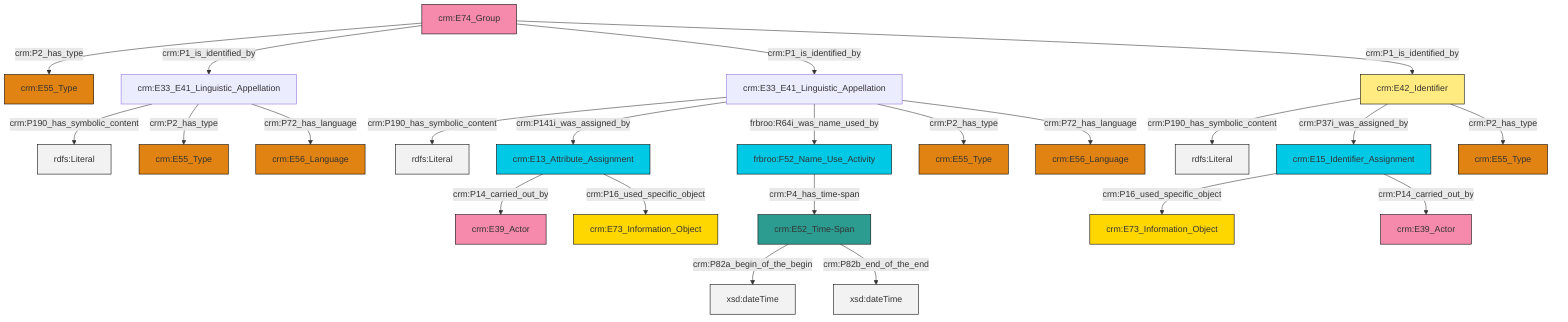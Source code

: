 graph TD
classDef Literal fill:#f2f2f2,stroke:#000000;
classDef CRM_Entity fill:#FFFFFF,stroke:#000000;
classDef Temporal_Entity fill:#00C9E6, stroke:#000000;
classDef Type fill:#E18312, stroke:#000000;
classDef Time-Span fill:#2C9C91, stroke:#000000;
classDef Appellation fill:#FFEB7F, stroke:#000000;
classDef Place fill:#008836, stroke:#000000;
classDef Persistent_Item fill:#B266B2, stroke:#000000;
classDef Conceptual_Object fill:#FFD700, stroke:#000000;
classDef Physical_Thing fill:#D2B48C, stroke:#000000;
classDef Actor fill:#f58aad, stroke:#000000;
classDef PC_Classes fill:#4ce600, stroke:#000000;
classDef Multi fill:#cccccc,stroke:#000000;

0["crm:E15_Identifier_Assignment"]:::Temporal_Entity -->|crm:P16_used_specific_object| 1["crm:E73_Information_Object"]:::Conceptual_Object
4["crm:E74_Group"]:::Actor -->|crm:P2_has_type| 5["crm:E55_Type"]:::Type
7["frbroo:F52_Name_Use_Activity"]:::Temporal_Entity -->|crm:P4_has_time-span| 2["crm:E52_Time-Span"]:::Time-Span
4["crm:E74_Group"]:::Actor -->|crm:P1_is_identified_by| 8["crm:E33_E41_Linguistic_Appellation"]:::Default
8["crm:E33_E41_Linguistic_Appellation"]:::Default -->|crm:P190_has_symbolic_content| 9[rdfs:Literal]:::Literal
12["crm:E42_Identifier"]:::Appellation -->|crm:P190_has_symbolic_content| 13[rdfs:Literal]:::Literal
14["crm:E33_E41_Linguistic_Appellation"]:::Default -->|crm:P190_has_symbolic_content| 15[rdfs:Literal]:::Literal
10["crm:E13_Attribute_Assignment"]:::Temporal_Entity -->|crm:P14_carried_out_by| 18["crm:E39_Actor"]:::Actor
14["crm:E33_E41_Linguistic_Appellation"]:::Default -->|crm:P141i_was_assigned_by| 10["crm:E13_Attribute_Assignment"]:::Temporal_Entity
2["crm:E52_Time-Span"]:::Time-Span -->|crm:P82a_begin_of_the_begin| 20[xsd:dateTime]:::Literal
12["crm:E42_Identifier"]:::Appellation -->|crm:P37i_was_assigned_by| 0["crm:E15_Identifier_Assignment"]:::Temporal_Entity
4["crm:E74_Group"]:::Actor -->|crm:P1_is_identified_by| 14["crm:E33_E41_Linguistic_Appellation"]:::Default
12["crm:E42_Identifier"]:::Appellation -->|crm:P2_has_type| 29["crm:E55_Type"]:::Type
14["crm:E33_E41_Linguistic_Appellation"]:::Default -->|frbroo:R64i_was_name_used_by| 7["frbroo:F52_Name_Use_Activity"]:::Temporal_Entity
2["crm:E52_Time-Span"]:::Time-Span -->|crm:P82b_end_of_the_end| 32[xsd:dateTime]:::Literal
14["crm:E33_E41_Linguistic_Appellation"]:::Default -->|crm:P2_has_type| 33["crm:E55_Type"]:::Type
0["crm:E15_Identifier_Assignment"]:::Temporal_Entity -->|crm:P14_carried_out_by| 16["crm:E39_Actor"]:::Actor
4["crm:E74_Group"]:::Actor -->|crm:P1_is_identified_by| 12["crm:E42_Identifier"]:::Appellation
8["crm:E33_E41_Linguistic_Appellation"]:::Default -->|crm:P2_has_type| 22["crm:E55_Type"]:::Type
14["crm:E33_E41_Linguistic_Appellation"]:::Default -->|crm:P72_has_language| 37["crm:E56_Language"]:::Type
8["crm:E33_E41_Linguistic_Appellation"]:::Default -->|crm:P72_has_language| 25["crm:E56_Language"]:::Type
10["crm:E13_Attribute_Assignment"]:::Temporal_Entity -->|crm:P16_used_specific_object| 38["crm:E73_Information_Object"]:::Conceptual_Object